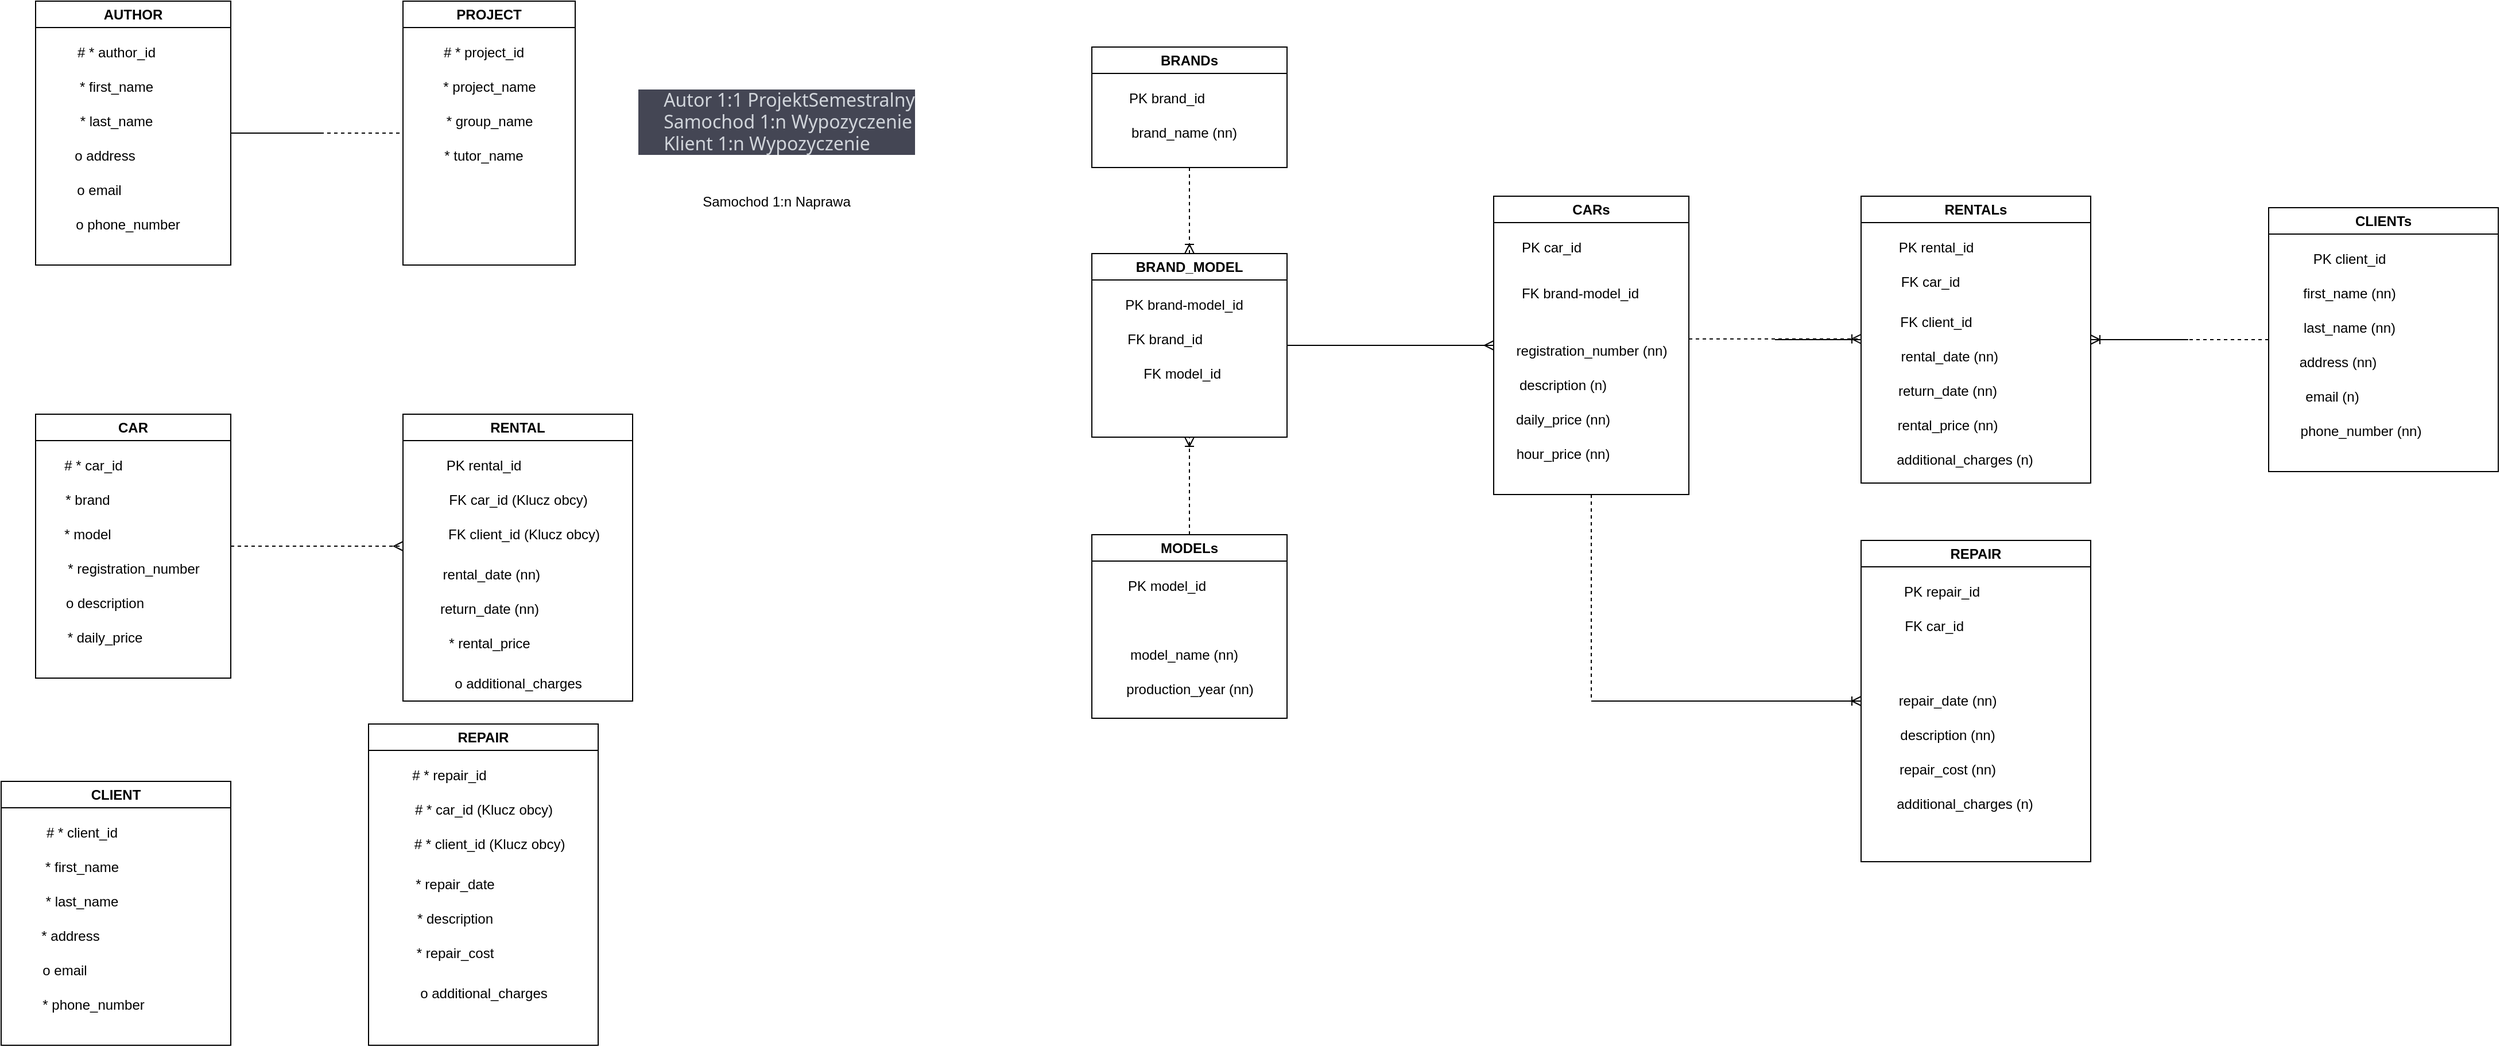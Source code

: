 <mxfile version="21.1.7" type="github">
  <diagram name="Strona-1" id="fPzl1J1sIAi2Sx4Lx70H">
    <mxGraphModel dx="1445" dy="933" grid="1" gridSize="10" guides="1" tooltips="1" connect="1" arrows="1" fold="1" page="1" pageScale="1" pageWidth="827" pageHeight="1169" math="0" shadow="0">
      <root>
        <mxCell id="0" />
        <mxCell id="1" parent="0" />
        <mxCell id="AKAxqo1MWY48mAHvmwIE-10" style="edgeStyle=orthogonalEdgeStyle;rounded=0;orthogonalLoop=1;jettySize=auto;html=1;endArrow=ERmany;endFill=0;dashed=1;" edge="1" parent="1" source="qF0Ar4klL7RjDzRg76NX-9">
          <mxGeometry relative="1" as="geometry">
            <mxPoint x="360" y="515" as="targetPoint" />
          </mxGeometry>
        </mxCell>
        <mxCell id="qF0Ar4klL7RjDzRg76NX-9" value="CAR" style="swimlane;whiteSpace=wrap;html=1;" parent="1" vertex="1">
          <mxGeometry x="40" y="400" width="170" height="230" as="geometry">
            <mxRectangle x="80" y="40" width="70" height="30" as="alternateBounds" />
          </mxGeometry>
        </mxCell>
        <mxCell id="qF0Ar4klL7RjDzRg76NX-10" value="# * car_id" style="text;html=1;align=center;verticalAlign=middle;resizable=0;points=[];autosize=1;strokeColor=none;fillColor=none;" parent="qF0Ar4klL7RjDzRg76NX-9" vertex="1">
          <mxGeometry x="15" y="30" width="70" height="30" as="geometry" />
        </mxCell>
        <mxCell id="qF0Ar4klL7RjDzRg76NX-11" value="* brand" style="text;html=1;align=center;verticalAlign=middle;resizable=0;points=[];autosize=1;strokeColor=none;fillColor=none;" parent="qF0Ar4klL7RjDzRg76NX-9" vertex="1">
          <mxGeometry x="15" y="60" width="60" height="30" as="geometry" />
        </mxCell>
        <mxCell id="qF0Ar4klL7RjDzRg76NX-12" value="* model" style="text;html=1;align=center;verticalAlign=middle;resizable=0;points=[];autosize=1;strokeColor=none;fillColor=none;" parent="qF0Ar4klL7RjDzRg76NX-9" vertex="1">
          <mxGeometry x="15" y="90" width="60" height="30" as="geometry" />
        </mxCell>
        <mxCell id="qF0Ar4klL7RjDzRg76NX-14" value="o description" style="text;html=1;align=center;verticalAlign=middle;resizable=0;points=[];autosize=1;strokeColor=none;fillColor=none;" parent="qF0Ar4klL7RjDzRg76NX-9" vertex="1">
          <mxGeometry x="15" y="150" width="90" height="30" as="geometry" />
        </mxCell>
        <mxCell id="qF0Ar4klL7RjDzRg76NX-15" value="*&amp;nbsp;daily_price " style="text;html=1;align=center;verticalAlign=middle;resizable=0;points=[];autosize=1;strokeColor=none;fillColor=none;" parent="qF0Ar4klL7RjDzRg76NX-9" vertex="1">
          <mxGeometry x="15" y="180" width="90" height="30" as="geometry" />
        </mxCell>
        <mxCell id="qF0Ar4klL7RjDzRg76NX-25" value="*&amp;nbsp;registration_number " style="text;html=1;align=center;verticalAlign=middle;resizable=0;points=[];autosize=1;strokeColor=none;fillColor=none;" parent="qF0Ar4klL7RjDzRg76NX-9" vertex="1">
          <mxGeometry x="15" y="120" width="140" height="30" as="geometry" />
        </mxCell>
        <mxCell id="qF0Ar4klL7RjDzRg76NX-26" value="CLIENT" style="swimlane;whiteSpace=wrap;html=1;startSize=23;" parent="1" vertex="1">
          <mxGeometry x="10" y="720" width="200" height="230" as="geometry" />
        </mxCell>
        <mxCell id="qF0Ar4klL7RjDzRg76NX-27" value="# *&amp;nbsp;client_id " style="text;html=1;align=center;verticalAlign=middle;resizable=0;points=[];autosize=1;strokeColor=none;fillColor=none;" parent="qF0Ar4klL7RjDzRg76NX-26" vertex="1">
          <mxGeometry x="25" y="30" width="90" height="30" as="geometry" />
        </mxCell>
        <mxCell id="qF0Ar4klL7RjDzRg76NX-31" value="*&amp;nbsp;phone_number " style="text;html=1;align=center;verticalAlign=middle;resizable=0;points=[];autosize=1;strokeColor=none;fillColor=none;" parent="qF0Ar4klL7RjDzRg76NX-26" vertex="1">
          <mxGeometry x="25" y="180" width="110" height="30" as="geometry" />
        </mxCell>
        <mxCell id="qF0Ar4klL7RjDzRg76NX-28" value="*&amp;nbsp;first_name " style="text;html=1;align=center;verticalAlign=middle;resizable=0;points=[];autosize=1;strokeColor=none;fillColor=none;" parent="qF0Ar4klL7RjDzRg76NX-26" vertex="1">
          <mxGeometry x="25" y="60" width="90" height="30" as="geometry" />
        </mxCell>
        <mxCell id="qF0Ar4klL7RjDzRg76NX-29" value="*&amp;nbsp;last_name " style="text;html=1;align=center;verticalAlign=middle;resizable=0;points=[];autosize=1;strokeColor=none;fillColor=none;" parent="qF0Ar4klL7RjDzRg76NX-26" vertex="1">
          <mxGeometry x="25" y="90" width="90" height="30" as="geometry" />
        </mxCell>
        <mxCell id="qF0Ar4klL7RjDzRg76NX-32" value="*&amp;nbsp;address " style="text;html=1;align=center;verticalAlign=middle;resizable=0;points=[];autosize=1;strokeColor=none;fillColor=none;" parent="qF0Ar4klL7RjDzRg76NX-26" vertex="1">
          <mxGeometry x="25" y="120" width="70" height="30" as="geometry" />
        </mxCell>
        <mxCell id="qF0Ar4klL7RjDzRg76NX-30" value="o&amp;nbsp;email " style="text;html=1;align=center;verticalAlign=middle;resizable=0;points=[];autosize=1;strokeColor=none;fillColor=none;" parent="qF0Ar4klL7RjDzRg76NX-26" vertex="1">
          <mxGeometry x="25" y="150" width="60" height="30" as="geometry" />
        </mxCell>
        <mxCell id="qF0Ar4klL7RjDzRg76NX-33" value="RENTAL" style="swimlane;whiteSpace=wrap;html=1;startSize=23;" parent="1" vertex="1">
          <mxGeometry x="360" y="400" width="200" height="250" as="geometry" />
        </mxCell>
        <mxCell id="qF0Ar4klL7RjDzRg76NX-34" value="PK rental_id " style="text;html=1;align=center;verticalAlign=middle;resizable=0;points=[];autosize=1;strokeColor=none;fillColor=none;" parent="qF0Ar4klL7RjDzRg76NX-33" vertex="1">
          <mxGeometry x="25" y="30" width="90" height="30" as="geometry" />
        </mxCell>
        <mxCell id="qF0Ar4klL7RjDzRg76NX-35" value="* rental_price " style="text;html=1;align=center;verticalAlign=middle;resizable=0;points=[];autosize=1;strokeColor=none;fillColor=none;" parent="qF0Ar4klL7RjDzRg76NX-33" vertex="1">
          <mxGeometry x="30" y="185" width="90" height="30" as="geometry" />
        </mxCell>
        <mxCell id="qF0Ar4klL7RjDzRg76NX-38" value="&amp;nbsp;rental_date (nn)" style="text;html=1;align=center;verticalAlign=middle;resizable=0;points=[];autosize=1;strokeColor=none;fillColor=none;" parent="qF0Ar4klL7RjDzRg76NX-33" vertex="1">
          <mxGeometry x="20" y="125" width="110" height="30" as="geometry" />
        </mxCell>
        <mxCell id="qF0Ar4klL7RjDzRg76NX-39" value="return_date (nn)" style="text;html=1;align=center;verticalAlign=middle;resizable=0;points=[];autosize=1;strokeColor=none;fillColor=none;" parent="qF0Ar4klL7RjDzRg76NX-33" vertex="1">
          <mxGeometry x="20" y="155" width="110" height="30" as="geometry" />
        </mxCell>
        <mxCell id="qF0Ar4klL7RjDzRg76NX-40" value="FK car_id (Klucz obcy)" style="text;html=1;align=center;verticalAlign=middle;resizable=0;points=[];autosize=1;strokeColor=none;fillColor=none;" parent="qF0Ar4klL7RjDzRg76NX-33" vertex="1">
          <mxGeometry x="30" y="60" width="140" height="30" as="geometry" />
        </mxCell>
        <mxCell id="qF0Ar4klL7RjDzRg76NX-41" value="FK client_id (Klucz obcy)" style="text;html=1;align=center;verticalAlign=middle;resizable=0;points=[];autosize=1;strokeColor=none;fillColor=none;" parent="qF0Ar4klL7RjDzRg76NX-33" vertex="1">
          <mxGeometry x="25" y="90" width="160" height="30" as="geometry" />
        </mxCell>
        <mxCell id="qF0Ar4klL7RjDzRg76NX-42" value="o additional_charges" style="text;html=1;align=center;verticalAlign=middle;resizable=0;points=[];autosize=1;strokeColor=none;fillColor=none;" parent="qF0Ar4klL7RjDzRg76NX-33" vertex="1">
          <mxGeometry x="35" y="220" width="130" height="30" as="geometry" />
        </mxCell>
        <mxCell id="qF0Ar4klL7RjDzRg76NX-43" value="REPAIR" style="swimlane;whiteSpace=wrap;html=1;startSize=23;" parent="1" vertex="1">
          <mxGeometry x="330" y="670" width="200" height="280" as="geometry" />
        </mxCell>
        <mxCell id="qF0Ar4klL7RjDzRg76NX-44" value="# *&amp;nbsp;repair_id " style="text;html=1;align=center;verticalAlign=middle;resizable=0;points=[];autosize=1;strokeColor=none;fillColor=none;" parent="qF0Ar4klL7RjDzRg76NX-43" vertex="1">
          <mxGeometry x="25" y="30" width="90" height="30" as="geometry" />
        </mxCell>
        <mxCell id="qF0Ar4klL7RjDzRg76NX-45" value="* repair_cost " style="text;html=1;align=center;verticalAlign=middle;resizable=0;points=[];autosize=1;strokeColor=none;fillColor=none;" parent="qF0Ar4klL7RjDzRg76NX-43" vertex="1">
          <mxGeometry x="30" y="185" width="90" height="30" as="geometry" />
        </mxCell>
        <mxCell id="qF0Ar4klL7RjDzRg76NX-46" value="*&amp;nbsp;repair_date " style="text;html=1;align=center;verticalAlign=middle;resizable=0;points=[];autosize=1;strokeColor=none;fillColor=none;" parent="qF0Ar4klL7RjDzRg76NX-43" vertex="1">
          <mxGeometry x="30" y="125" width="90" height="30" as="geometry" />
        </mxCell>
        <mxCell id="qF0Ar4klL7RjDzRg76NX-47" value="*&amp;nbsp;description " style="text;html=1;align=center;verticalAlign=middle;resizable=0;points=[];autosize=1;strokeColor=none;fillColor=none;" parent="qF0Ar4klL7RjDzRg76NX-43" vertex="1">
          <mxGeometry x="30" y="155" width="90" height="30" as="geometry" />
        </mxCell>
        <mxCell id="qF0Ar4klL7RjDzRg76NX-48" value="# * car_id (Klucz obcy)" style="text;html=1;align=center;verticalAlign=middle;resizable=0;points=[];autosize=1;strokeColor=none;fillColor=none;" parent="qF0Ar4klL7RjDzRg76NX-43" vertex="1">
          <mxGeometry x="30" y="60" width="140" height="30" as="geometry" />
        </mxCell>
        <mxCell id="qF0Ar4klL7RjDzRg76NX-49" value="# *&amp;nbsp;client_id (Klucz obcy)" style="text;html=1;align=center;verticalAlign=middle;resizable=0;points=[];autosize=1;strokeColor=none;fillColor=none;" parent="qF0Ar4klL7RjDzRg76NX-43" vertex="1">
          <mxGeometry x="30" y="90" width="150" height="30" as="geometry" />
        </mxCell>
        <mxCell id="qF0Ar4klL7RjDzRg76NX-50" value="o additional_charges" style="text;html=1;align=center;verticalAlign=middle;resizable=0;points=[];autosize=1;strokeColor=none;fillColor=none;" parent="qF0Ar4klL7RjDzRg76NX-43" vertex="1">
          <mxGeometry x="35" y="220" width="130" height="30" as="geometry" />
        </mxCell>
        <mxCell id="AKAxqo1MWY48mAHvmwIE-7" style="edgeStyle=orthogonalEdgeStyle;rounded=0;orthogonalLoop=1;jettySize=auto;html=1;entryX=0;entryY=0.5;entryDx=0;entryDy=0;endArrow=none;endFill=0;strokeWidth=1;dashed=1;" edge="1" parent="1" source="qF0Ar4klL7RjDzRg76NX-59" target="qF0Ar4klL7RjDzRg76NX-66">
          <mxGeometry relative="1" as="geometry" />
        </mxCell>
        <mxCell id="AKAxqo1MWY48mAHvmwIE-11" style="edgeStyle=orthogonalEdgeStyle;rounded=0;orthogonalLoop=1;jettySize=auto;html=1;endArrow=none;endFill=0;" edge="1" parent="1" source="qF0Ar4klL7RjDzRg76NX-59">
          <mxGeometry relative="1" as="geometry">
            <mxPoint x="290" y="155" as="targetPoint" />
          </mxGeometry>
        </mxCell>
        <mxCell id="qF0Ar4klL7RjDzRg76NX-59" value="AUTHOR" style="swimlane;whiteSpace=wrap;html=1;startSize=23;" parent="1" vertex="1">
          <mxGeometry x="40" y="40" width="170" height="230" as="geometry" />
        </mxCell>
        <mxCell id="qF0Ar4klL7RjDzRg76NX-60" value="# * author_id " style="text;html=1;align=center;verticalAlign=middle;resizable=0;points=[];autosize=1;strokeColor=none;fillColor=none;" parent="qF0Ar4klL7RjDzRg76NX-59" vertex="1">
          <mxGeometry x="25" y="30" width="90" height="30" as="geometry" />
        </mxCell>
        <mxCell id="qF0Ar4klL7RjDzRg76NX-61" value="o phone_number " style="text;html=1;align=center;verticalAlign=middle;resizable=0;points=[];autosize=1;strokeColor=none;fillColor=none;" parent="qF0Ar4klL7RjDzRg76NX-59" vertex="1">
          <mxGeometry x="25" y="180" width="110" height="30" as="geometry" />
        </mxCell>
        <mxCell id="qF0Ar4klL7RjDzRg76NX-62" value="*&amp;nbsp;first_name " style="text;html=1;align=center;verticalAlign=middle;resizable=0;points=[];autosize=1;strokeColor=none;fillColor=none;" parent="qF0Ar4klL7RjDzRg76NX-59" vertex="1">
          <mxGeometry x="25" y="60" width="90" height="30" as="geometry" />
        </mxCell>
        <mxCell id="qF0Ar4klL7RjDzRg76NX-63" value="*&amp;nbsp;last_name " style="text;html=1;align=center;verticalAlign=middle;resizable=0;points=[];autosize=1;strokeColor=none;fillColor=none;" parent="qF0Ar4klL7RjDzRg76NX-59" vertex="1">
          <mxGeometry x="25" y="90" width="90" height="30" as="geometry" />
        </mxCell>
        <mxCell id="qF0Ar4klL7RjDzRg76NX-64" value="o address " style="text;html=1;align=center;verticalAlign=middle;resizable=0;points=[];autosize=1;strokeColor=none;fillColor=none;" parent="qF0Ar4klL7RjDzRg76NX-59" vertex="1">
          <mxGeometry x="20" y="120" width="80" height="30" as="geometry" />
        </mxCell>
        <mxCell id="qF0Ar4klL7RjDzRg76NX-65" value="o&amp;nbsp;email " style="text;html=1;align=center;verticalAlign=middle;resizable=0;points=[];autosize=1;strokeColor=none;fillColor=none;" parent="qF0Ar4klL7RjDzRg76NX-59" vertex="1">
          <mxGeometry x="25" y="150" width="60" height="30" as="geometry" />
        </mxCell>
        <mxCell id="qF0Ar4klL7RjDzRg76NX-66" value="PROJECT" style="swimlane;whiteSpace=wrap;html=1;startSize=23;" parent="1" vertex="1">
          <mxGeometry x="360" y="40" width="150" height="230" as="geometry" />
        </mxCell>
        <mxCell id="qF0Ar4klL7RjDzRg76NX-67" value="# * project_id " style="text;html=1;align=center;verticalAlign=middle;resizable=0;points=[];autosize=1;strokeColor=none;fillColor=none;" parent="qF0Ar4klL7RjDzRg76NX-66" vertex="1">
          <mxGeometry x="25" y="30" width="90" height="30" as="geometry" />
        </mxCell>
        <mxCell id="qF0Ar4klL7RjDzRg76NX-69" value="* project_name" style="text;html=1;align=center;verticalAlign=middle;resizable=0;points=[];autosize=1;strokeColor=none;fillColor=none;" parent="qF0Ar4klL7RjDzRg76NX-66" vertex="1">
          <mxGeometry x="25" y="60" width="100" height="30" as="geometry" />
        </mxCell>
        <mxCell id="qF0Ar4klL7RjDzRg76NX-70" value="*&amp;nbsp;tutor_name" style="text;html=1;align=center;verticalAlign=middle;resizable=0;points=[];autosize=1;strokeColor=none;fillColor=none;" parent="qF0Ar4klL7RjDzRg76NX-66" vertex="1">
          <mxGeometry x="25" y="120" width="90" height="30" as="geometry" />
        </mxCell>
        <mxCell id="AKAxqo1MWY48mAHvmwIE-6" value="* group_name" style="text;html=1;align=center;verticalAlign=middle;resizable=0;points=[];autosize=1;strokeColor=none;fillColor=none;" vertex="1" parent="qF0Ar4klL7RjDzRg76NX-66">
          <mxGeometry x="25" y="90" width="100" height="30" as="geometry" />
        </mxCell>
        <mxCell id="AKAxqo1MWY48mAHvmwIE-4" value="&lt;ul style=&quot;border: 0px solid rgb(217, 217, 227); box-sizing: border-box; --tw-border-spacing-x:0; --tw-border-spacing-y:0; --tw-translate-x:0; --tw-translate-y:0; --tw-rotate:0; --tw-skew-x:0; --tw-skew-y:0; --tw-scale-x:1; --tw-scale-y:1; --tw-pan-x: ; --tw-pan-y: ; --tw-pinch-zoom: ; --tw-scroll-snap-strictness:proximity; --tw-ordinal: ; --tw-slashed-zero: ; --tw-numeric-figure: ; --tw-numeric-spacing: ; --tw-numeric-fraction: ; --tw-ring-inset: ; --tw-ring-offset-width:0px; --tw-ring-offset-color:#fff; --tw-ring-color:rgba(59,130,246,0.5); --tw-ring-offset-shadow:0 0 transparent; --tw-ring-shadow:0 0 transparent; --tw-shadow:0 0 transparent; --tw-shadow-colored:0 0 transparent; --tw-blur: ; --tw-brightness: ; --tw-contrast: ; --tw-grayscale: ; --tw-hue-rotate: ; --tw-invert: ; --tw-saturate: ; --tw-sepia: ; --tw-drop-shadow: ; --tw-backdrop-blur: ; --tw-backdrop-brightness: ; --tw-backdrop-contrast: ; --tw-backdrop-grayscale: ; --tw-backdrop-hue-rotate: ; --tw-backdrop-invert: ; --tw-backdrop-opacity: ; --tw-backdrop-saturate: ; --tw-backdrop-sepia: ; list-style-position: initial; list-style-image: initial; margin: 1.25em 0px; padding: 0px 0px 0px 1rem; display: flex; flex-direction: column; color: rgb(209, 213, 219); font-family: Söhne, ui-sans-serif, system-ui, -apple-system, &amp;quot;Segoe UI&amp;quot;, Roboto, Ubuntu, Cantarell, &amp;quot;Noto Sans&amp;quot;, sans-serif, &amp;quot;Helvetica Neue&amp;quot;, Arial, &amp;quot;Apple Color Emoji&amp;quot;, &amp;quot;Segoe UI Emoji&amp;quot;, &amp;quot;Segoe UI Symbol&amp;quot;, &amp;quot;Noto Color Emoji&amp;quot;; font-size: 16px; text-align: start; background-color: rgb(68, 70, 84);&quot;&gt;&lt;li style=&quot;border: 0px solid rgb(217, 217, 227); box-sizing: border-box; --tw-border-spacing-x:0; --tw-border-spacing-y:0; --tw-translate-x:0; --tw-translate-y:0; --tw-rotate:0; --tw-skew-x:0; --tw-skew-y:0; --tw-scale-x:1; --tw-scale-y:1; --tw-pan-x: ; --tw-pan-y: ; --tw-pinch-zoom: ; --tw-scroll-snap-strictness:proximity; --tw-ordinal: ; --tw-slashed-zero: ; --tw-numeric-figure: ; --tw-numeric-spacing: ; --tw-numeric-fraction: ; --tw-ring-inset: ; --tw-ring-offset-width:0px; --tw-ring-offset-color:#fff; --tw-ring-color:rgba(59,130,246,0.5); --tw-ring-offset-shadow:0 0 transparent; --tw-ring-shadow:0 0 transparent; --tw-shadow:0 0 transparent; --tw-shadow-colored:0 0 transparent; --tw-blur: ; --tw-brightness: ; --tw-contrast: ; --tw-grayscale: ; --tw-hue-rotate: ; --tw-invert: ; --tw-saturate: ; --tw-sepia: ; --tw-drop-shadow: ; --tw-backdrop-blur: ; --tw-backdrop-brightness: ; --tw-backdrop-contrast: ; --tw-backdrop-grayscale: ; --tw-backdrop-hue-rotate: ; --tw-backdrop-invert: ; --tw-backdrop-opacity: ; --tw-backdrop-saturate: ; --tw-backdrop-sepia: ; margin: 0px; padding-left: 0.375em; display: block; position: relative;&quot;&gt;Autor 1:1 ProjektSemestralny&lt;/li&gt;&lt;li style=&quot;border: 0px solid rgb(217, 217, 227); box-sizing: border-box; --tw-border-spacing-x:0; --tw-border-spacing-y:0; --tw-translate-x:0; --tw-translate-y:0; --tw-rotate:0; --tw-skew-x:0; --tw-skew-y:0; --tw-scale-x:1; --tw-scale-y:1; --tw-pan-x: ; --tw-pan-y: ; --tw-pinch-zoom: ; --tw-scroll-snap-strictness:proximity; --tw-ordinal: ; --tw-slashed-zero: ; --tw-numeric-figure: ; --tw-numeric-spacing: ; --tw-numeric-fraction: ; --tw-ring-inset: ; --tw-ring-offset-width:0px; --tw-ring-offset-color:#fff; --tw-ring-color:rgba(59,130,246,0.5); --tw-ring-offset-shadow:0 0 transparent; --tw-ring-shadow:0 0 transparent; --tw-shadow:0 0 transparent; --tw-shadow-colored:0 0 transparent; --tw-blur: ; --tw-brightness: ; --tw-contrast: ; --tw-grayscale: ; --tw-hue-rotate: ; --tw-invert: ; --tw-saturate: ; --tw-sepia: ; --tw-drop-shadow: ; --tw-backdrop-blur: ; --tw-backdrop-brightness: ; --tw-backdrop-contrast: ; --tw-backdrop-grayscale: ; --tw-backdrop-hue-rotate: ; --tw-backdrop-invert: ; --tw-backdrop-opacity: ; --tw-backdrop-saturate: ; --tw-backdrop-sepia: ; margin: 0px; padding-left: 0.375em; display: block; position: relative;&quot;&gt;Samochod 1:n Wypozyczenie&lt;/li&gt;&lt;li style=&quot;border: 0px solid rgb(217, 217, 227); box-sizing: border-box; --tw-border-spacing-x:0; --tw-border-spacing-y:0; --tw-translate-x:0; --tw-translate-y:0; --tw-rotate:0; --tw-skew-x:0; --tw-skew-y:0; --tw-scale-x:1; --tw-scale-y:1; --tw-pan-x: ; --tw-pan-y: ; --tw-pinch-zoom: ; --tw-scroll-snap-strictness:proximity; --tw-ordinal: ; --tw-slashed-zero: ; --tw-numeric-figure: ; --tw-numeric-spacing: ; --tw-numeric-fraction: ; --tw-ring-inset: ; --tw-ring-offset-width:0px; --tw-ring-offset-color:#fff; --tw-ring-color:rgba(59,130,246,0.5); --tw-ring-offset-shadow:0 0 transparent; --tw-ring-shadow:0 0 transparent; --tw-shadow:0 0 transparent; --tw-shadow-colored:0 0 transparent; --tw-blur: ; --tw-brightness: ; --tw-contrast: ; --tw-grayscale: ; --tw-hue-rotate: ; --tw-invert: ; --tw-saturate: ; --tw-sepia: ; --tw-drop-shadow: ; --tw-backdrop-blur: ; --tw-backdrop-brightness: ; --tw-backdrop-contrast: ; --tw-backdrop-grayscale: ; --tw-backdrop-hue-rotate: ; --tw-backdrop-invert: ; --tw-backdrop-opacity: ; --tw-backdrop-saturate: ; --tw-backdrop-sepia: ; margin: 0px; padding-left: 0.375em; display: block; position: relative;&quot;&gt;Klient 1:n Wypozyczenie&lt;/li&gt;&lt;/ul&gt;" style="text;html=1;align=center;verticalAlign=middle;resizable=0;points=[];autosize=1;strokeColor=none;fillColor=none;" vertex="1" parent="1">
          <mxGeometry x="560" y="90" width="250" height="110" as="geometry" />
        </mxCell>
        <mxCell id="AKAxqo1MWY48mAHvmwIE-5" value="Samochod 1:n Naprawa" style="text;html=1;align=center;verticalAlign=middle;resizable=0;points=[];autosize=1;strokeColor=none;fillColor=none;" vertex="1" parent="1">
          <mxGeometry x="610" y="200" width="150" height="30" as="geometry" />
        </mxCell>
        <mxCell id="AKAxqo1MWY48mAHvmwIE-96" style="edgeStyle=orthogonalEdgeStyle;rounded=0;orthogonalLoop=1;jettySize=auto;html=1;entryX=0;entryY=0.5;entryDx=0;entryDy=0;endArrow=ERoneToMany;endFill=0;dashed=1;" edge="1" parent="1" source="AKAxqo1MWY48mAHvmwIE-34" target="AKAxqo1MWY48mAHvmwIE-55">
          <mxGeometry relative="1" as="geometry">
            <Array as="points">
              <mxPoint x="1395" y="650" />
            </Array>
          </mxGeometry>
        </mxCell>
        <mxCell id="AKAxqo1MWY48mAHvmwIE-34" value="CARs" style="swimlane;whiteSpace=wrap;html=1;" vertex="1" parent="1">
          <mxGeometry x="1310" y="210" width="170" height="260" as="geometry">
            <mxRectangle x="80" y="40" width="70" height="30" as="alternateBounds" />
          </mxGeometry>
        </mxCell>
        <mxCell id="AKAxqo1MWY48mAHvmwIE-35" value="PK car_id" style="text;html=1;align=center;verticalAlign=middle;resizable=0;points=[];autosize=1;strokeColor=none;fillColor=none;" vertex="1" parent="AKAxqo1MWY48mAHvmwIE-34">
          <mxGeometry x="10" y="30" width="80" height="30" as="geometry" />
        </mxCell>
        <mxCell id="AKAxqo1MWY48mAHvmwIE-38" value="description (n)" style="text;html=1;align=center;verticalAlign=middle;resizable=0;points=[];autosize=1;strokeColor=none;fillColor=none;" vertex="1" parent="AKAxqo1MWY48mAHvmwIE-34">
          <mxGeometry x="10" y="150" width="100" height="30" as="geometry" />
        </mxCell>
        <mxCell id="AKAxqo1MWY48mAHvmwIE-39" value="daily_price (nn)" style="text;html=1;align=center;verticalAlign=middle;resizable=0;points=[];autosize=1;strokeColor=none;fillColor=none;" vertex="1" parent="AKAxqo1MWY48mAHvmwIE-34">
          <mxGeometry x="5" y="180" width="110" height="30" as="geometry" />
        </mxCell>
        <mxCell id="AKAxqo1MWY48mAHvmwIE-40" value="registration_number (nn)" style="text;html=1;align=center;verticalAlign=middle;resizable=0;points=[];autosize=1;strokeColor=none;fillColor=none;" vertex="1" parent="AKAxqo1MWY48mAHvmwIE-34">
          <mxGeometry x="10" y="120" width="150" height="30" as="geometry" />
        </mxCell>
        <mxCell id="AKAxqo1MWY48mAHvmwIE-100" value="hour_price (nn)" style="text;html=1;align=center;verticalAlign=middle;resizable=0;points=[];autosize=1;strokeColor=none;fillColor=none;" vertex="1" parent="AKAxqo1MWY48mAHvmwIE-34">
          <mxGeometry x="10" y="210" width="100" height="30" as="geometry" />
        </mxCell>
        <mxCell id="AKAxqo1MWY48mAHvmwIE-148" value="FK brand-model_id" style="text;html=1;align=center;verticalAlign=middle;resizable=0;points=[];autosize=1;strokeColor=none;fillColor=none;" vertex="1" parent="AKAxqo1MWY48mAHvmwIE-34">
          <mxGeometry x="10" y="70" width="130" height="30" as="geometry" />
        </mxCell>
        <mxCell id="AKAxqo1MWY48mAHvmwIE-122" style="edgeStyle=orthogonalEdgeStyle;rounded=0;orthogonalLoop=1;jettySize=auto;html=1;endArrow=none;endFill=0;" edge="1" parent="1" source="AKAxqo1MWY48mAHvmwIE-47">
          <mxGeometry relative="1" as="geometry">
            <mxPoint x="1555" y="335.0" as="targetPoint" />
          </mxGeometry>
        </mxCell>
        <mxCell id="AKAxqo1MWY48mAHvmwIE-123" style="edgeStyle=orthogonalEdgeStyle;rounded=0;orthogonalLoop=1;jettySize=auto;html=1;endArrow=none;endFill=0;" edge="1" parent="1" source="AKAxqo1MWY48mAHvmwIE-47">
          <mxGeometry relative="1" as="geometry">
            <mxPoint x="1915" y="335.0" as="targetPoint" />
          </mxGeometry>
        </mxCell>
        <mxCell id="AKAxqo1MWY48mAHvmwIE-47" value="RENTALs" style="swimlane;whiteSpace=wrap;html=1;startSize=23;" vertex="1" parent="1">
          <mxGeometry x="1630" y="210" width="200" height="250" as="geometry" />
        </mxCell>
        <mxCell id="AKAxqo1MWY48mAHvmwIE-48" value="PK rental_id " style="text;html=1;align=center;verticalAlign=middle;resizable=0;points=[];autosize=1;strokeColor=none;fillColor=none;" vertex="1" parent="AKAxqo1MWY48mAHvmwIE-47">
          <mxGeometry x="20" y="30" width="90" height="30" as="geometry" />
        </mxCell>
        <mxCell id="AKAxqo1MWY48mAHvmwIE-49" value="rental_price (nn)" style="text;html=1;align=center;verticalAlign=middle;resizable=0;points=[];autosize=1;strokeColor=none;fillColor=none;" vertex="1" parent="AKAxqo1MWY48mAHvmwIE-47">
          <mxGeometry x="20" y="185" width="110" height="30" as="geometry" />
        </mxCell>
        <mxCell id="AKAxqo1MWY48mAHvmwIE-50" value="&amp;nbsp;rental_date (nn)" style="text;html=1;align=center;verticalAlign=middle;resizable=0;points=[];autosize=1;strokeColor=none;fillColor=none;" vertex="1" parent="AKAxqo1MWY48mAHvmwIE-47">
          <mxGeometry x="20" y="125" width="110" height="30" as="geometry" />
        </mxCell>
        <mxCell id="AKAxqo1MWY48mAHvmwIE-51" value="return_date (nn)" style="text;html=1;align=center;verticalAlign=middle;resizable=0;points=[];autosize=1;strokeColor=none;fillColor=none;" vertex="1" parent="AKAxqo1MWY48mAHvmwIE-47">
          <mxGeometry x="20" y="155" width="110" height="30" as="geometry" />
        </mxCell>
        <mxCell id="AKAxqo1MWY48mAHvmwIE-52" value="FK car_id" style="text;html=1;align=center;verticalAlign=middle;resizable=0;points=[];autosize=1;strokeColor=none;fillColor=none;" vertex="1" parent="AKAxqo1MWY48mAHvmwIE-47">
          <mxGeometry x="25" y="60" width="70" height="30" as="geometry" />
        </mxCell>
        <mxCell id="AKAxqo1MWY48mAHvmwIE-53" value="FK client_id" style="text;html=1;align=center;verticalAlign=middle;resizable=0;points=[];autosize=1;strokeColor=none;fillColor=none;" vertex="1" parent="AKAxqo1MWY48mAHvmwIE-47">
          <mxGeometry x="20" y="95" width="90" height="30" as="geometry" />
        </mxCell>
        <mxCell id="AKAxqo1MWY48mAHvmwIE-54" value="additional_charges (n)" style="text;html=1;align=center;verticalAlign=middle;resizable=0;points=[];autosize=1;strokeColor=none;fillColor=none;" vertex="1" parent="AKAxqo1MWY48mAHvmwIE-47">
          <mxGeometry x="20" y="215" width="140" height="30" as="geometry" />
        </mxCell>
        <mxCell id="AKAxqo1MWY48mAHvmwIE-103" style="edgeStyle=orthogonalEdgeStyle;rounded=0;orthogonalLoop=1;jettySize=auto;html=1;endArrow=none;endFill=0;" edge="1" parent="1" source="AKAxqo1MWY48mAHvmwIE-55">
          <mxGeometry relative="1" as="geometry">
            <mxPoint x="1395" y="650.0" as="targetPoint" />
          </mxGeometry>
        </mxCell>
        <mxCell id="AKAxqo1MWY48mAHvmwIE-55" value="REPAIR" style="swimlane;whiteSpace=wrap;html=1;startSize=23;" vertex="1" parent="1">
          <mxGeometry x="1630" y="510" width="200" height="280" as="geometry" />
        </mxCell>
        <mxCell id="AKAxqo1MWY48mAHvmwIE-56" value="PK repair_id " style="text;html=1;align=center;verticalAlign=middle;resizable=0;points=[];autosize=1;strokeColor=none;fillColor=none;" vertex="1" parent="AKAxqo1MWY48mAHvmwIE-55">
          <mxGeometry x="25" y="30" width="90" height="30" as="geometry" />
        </mxCell>
        <mxCell id="AKAxqo1MWY48mAHvmwIE-57" value="repair_cost (nn)" style="text;html=1;align=center;verticalAlign=middle;resizable=0;points=[];autosize=1;strokeColor=none;fillColor=none;" vertex="1" parent="AKAxqo1MWY48mAHvmwIE-55">
          <mxGeometry x="20" y="185" width="110" height="30" as="geometry" />
        </mxCell>
        <mxCell id="AKAxqo1MWY48mAHvmwIE-58" value="repair_date (nn)" style="text;html=1;align=center;verticalAlign=middle;resizable=0;points=[];autosize=1;strokeColor=none;fillColor=none;" vertex="1" parent="AKAxqo1MWY48mAHvmwIE-55">
          <mxGeometry x="20" y="125" width="110" height="30" as="geometry" />
        </mxCell>
        <mxCell id="AKAxqo1MWY48mAHvmwIE-59" value="description (nn)" style="text;html=1;align=center;verticalAlign=middle;resizable=0;points=[];autosize=1;strokeColor=none;fillColor=none;" vertex="1" parent="AKAxqo1MWY48mAHvmwIE-55">
          <mxGeometry x="20" y="155" width="110" height="30" as="geometry" />
        </mxCell>
        <mxCell id="AKAxqo1MWY48mAHvmwIE-60" value="FK car_id&amp;nbsp;" style="text;html=1;align=center;verticalAlign=middle;resizable=0;points=[];autosize=1;strokeColor=none;fillColor=none;" vertex="1" parent="AKAxqo1MWY48mAHvmwIE-55">
          <mxGeometry x="25" y="60" width="80" height="30" as="geometry" />
        </mxCell>
        <mxCell id="AKAxqo1MWY48mAHvmwIE-62" value="additional_charges (n)" style="text;html=1;align=center;verticalAlign=middle;resizable=0;points=[];autosize=1;strokeColor=none;fillColor=none;" vertex="1" parent="AKAxqo1MWY48mAHvmwIE-55">
          <mxGeometry x="20" y="215" width="140" height="30" as="geometry" />
        </mxCell>
        <mxCell id="AKAxqo1MWY48mAHvmwIE-87" style="edgeStyle=orthogonalEdgeStyle;rounded=0;orthogonalLoop=1;jettySize=auto;html=1;entryX=1;entryY=0.5;entryDx=0;entryDy=0;endArrow=ERoneToMany;endFill=0;dashed=1;" edge="1" parent="1" source="AKAxqo1MWY48mAHvmwIE-77" target="AKAxqo1MWY48mAHvmwIE-47">
          <mxGeometry relative="1" as="geometry" />
        </mxCell>
        <mxCell id="AKAxqo1MWY48mAHvmwIE-77" value="CLIENTs" style="swimlane;whiteSpace=wrap;html=1;startSize=23;" vertex="1" parent="1">
          <mxGeometry x="1985" y="220" width="200" height="230" as="geometry" />
        </mxCell>
        <mxCell id="AKAxqo1MWY48mAHvmwIE-78" value="PK client_id " style="text;html=1;align=center;verticalAlign=middle;resizable=0;points=[];autosize=1;strokeColor=none;fillColor=none;" vertex="1" parent="AKAxqo1MWY48mAHvmwIE-77">
          <mxGeometry x="25" y="30" width="90" height="30" as="geometry" />
        </mxCell>
        <mxCell id="AKAxqo1MWY48mAHvmwIE-79" value="phone_number (nn)" style="text;html=1;align=center;verticalAlign=middle;resizable=0;points=[];autosize=1;strokeColor=none;fillColor=none;" vertex="1" parent="AKAxqo1MWY48mAHvmwIE-77">
          <mxGeometry x="15" y="180" width="130" height="30" as="geometry" />
        </mxCell>
        <mxCell id="AKAxqo1MWY48mAHvmwIE-80" value="first_name (nn)" style="text;html=1;align=center;verticalAlign=middle;resizable=0;points=[];autosize=1;strokeColor=none;fillColor=none;" vertex="1" parent="AKAxqo1MWY48mAHvmwIE-77">
          <mxGeometry x="20" y="60" width="100" height="30" as="geometry" />
        </mxCell>
        <mxCell id="AKAxqo1MWY48mAHvmwIE-81" value="last_name (nn)" style="text;html=1;align=center;verticalAlign=middle;resizable=0;points=[];autosize=1;strokeColor=none;fillColor=none;" vertex="1" parent="AKAxqo1MWY48mAHvmwIE-77">
          <mxGeometry x="20" y="90" width="100" height="30" as="geometry" />
        </mxCell>
        <mxCell id="AKAxqo1MWY48mAHvmwIE-82" value="address (nn)" style="text;html=1;align=center;verticalAlign=middle;resizable=0;points=[];autosize=1;strokeColor=none;fillColor=none;" vertex="1" parent="AKAxqo1MWY48mAHvmwIE-77">
          <mxGeometry x="15" y="120" width="90" height="30" as="geometry" />
        </mxCell>
        <mxCell id="AKAxqo1MWY48mAHvmwIE-83" value="email (n)" style="text;html=1;align=center;verticalAlign=middle;resizable=0;points=[];autosize=1;strokeColor=none;fillColor=none;" vertex="1" parent="AKAxqo1MWY48mAHvmwIE-77">
          <mxGeometry x="20" y="150" width="70" height="30" as="geometry" />
        </mxCell>
        <mxCell id="AKAxqo1MWY48mAHvmwIE-85" style="edgeStyle=orthogonalEdgeStyle;rounded=0;orthogonalLoop=1;jettySize=auto;html=1;endArrow=ERoneToMany;endFill=0;dashed=1;" edge="1" parent="1">
          <mxGeometry relative="1" as="geometry">
            <mxPoint x="1630" y="334.41" as="targetPoint" />
            <mxPoint x="1480" y="334.41" as="sourcePoint" />
          </mxGeometry>
        </mxCell>
        <mxCell id="AKAxqo1MWY48mAHvmwIE-144" style="edgeStyle=orthogonalEdgeStyle;rounded=0;orthogonalLoop=1;jettySize=auto;html=1;entryX=0.5;entryY=0;entryDx=0;entryDy=0;endArrow=ERoneToMany;endFill=0;dashed=1;" edge="1" parent="1" source="AKAxqo1MWY48mAHvmwIE-124" target="AKAxqo1MWY48mAHvmwIE-139">
          <mxGeometry relative="1" as="geometry" />
        </mxCell>
        <mxCell id="AKAxqo1MWY48mAHvmwIE-124" value="BRANDs" style="swimlane;whiteSpace=wrap;html=1;" vertex="1" parent="1">
          <mxGeometry x="960" y="80" width="170" height="105" as="geometry">
            <mxRectangle x="80" y="40" width="70" height="30" as="alternateBounds" />
          </mxGeometry>
        </mxCell>
        <mxCell id="AKAxqo1MWY48mAHvmwIE-125" value="PK brand_id" style="text;html=1;align=center;verticalAlign=middle;resizable=0;points=[];autosize=1;strokeColor=none;fillColor=none;" vertex="1" parent="AKAxqo1MWY48mAHvmwIE-124">
          <mxGeometry x="20" y="30" width="90" height="30" as="geometry" />
        </mxCell>
        <mxCell id="AKAxqo1MWY48mAHvmwIE-126" value="brand_name (nn)" style="text;html=1;align=center;verticalAlign=middle;resizable=0;points=[];autosize=1;strokeColor=none;fillColor=none;" vertex="1" parent="AKAxqo1MWY48mAHvmwIE-124">
          <mxGeometry x="20" y="60" width="120" height="30" as="geometry" />
        </mxCell>
        <mxCell id="AKAxqo1MWY48mAHvmwIE-145" style="edgeStyle=orthogonalEdgeStyle;rounded=0;orthogonalLoop=1;jettySize=auto;html=1;entryX=0.5;entryY=1;entryDx=0;entryDy=0;endArrow=ERoneToMany;endFill=0;dashed=1;" edge="1" parent="1" source="AKAxqo1MWY48mAHvmwIE-134" target="AKAxqo1MWY48mAHvmwIE-139">
          <mxGeometry relative="1" as="geometry" />
        </mxCell>
        <mxCell id="AKAxqo1MWY48mAHvmwIE-134" value="MODELs" style="swimlane;whiteSpace=wrap;html=1;" vertex="1" parent="1">
          <mxGeometry x="960" y="505" width="170" height="160" as="geometry">
            <mxRectangle x="80" y="40" width="70" height="30" as="alternateBounds" />
          </mxGeometry>
        </mxCell>
        <mxCell id="AKAxqo1MWY48mAHvmwIE-135" value="PK model_id" style="text;html=1;align=center;verticalAlign=middle;resizable=0;points=[];autosize=1;strokeColor=none;fillColor=none;" vertex="1" parent="AKAxqo1MWY48mAHvmwIE-134">
          <mxGeometry x="20" y="30" width="90" height="30" as="geometry" />
        </mxCell>
        <mxCell id="AKAxqo1MWY48mAHvmwIE-136" value="model_name (nn)" style="text;html=1;align=center;verticalAlign=middle;resizable=0;points=[];autosize=1;strokeColor=none;fillColor=none;" vertex="1" parent="AKAxqo1MWY48mAHvmwIE-134">
          <mxGeometry x="20" y="90" width="120" height="30" as="geometry" />
        </mxCell>
        <mxCell id="AKAxqo1MWY48mAHvmwIE-137" value="production_year (nn)" style="text;html=1;align=center;verticalAlign=middle;resizable=0;points=[];autosize=1;strokeColor=none;fillColor=none;" vertex="1" parent="AKAxqo1MWY48mAHvmwIE-134">
          <mxGeometry x="20" y="120" width="130" height="30" as="geometry" />
        </mxCell>
        <mxCell id="AKAxqo1MWY48mAHvmwIE-146" style="edgeStyle=orthogonalEdgeStyle;rounded=0;orthogonalLoop=1;jettySize=auto;html=1;endArrow=ERmany;endFill=0;" edge="1" parent="1" source="AKAxqo1MWY48mAHvmwIE-139">
          <mxGeometry relative="1" as="geometry">
            <mxPoint x="1310" y="340" as="targetPoint" />
          </mxGeometry>
        </mxCell>
        <mxCell id="AKAxqo1MWY48mAHvmwIE-139" value="BRAND_MODEL" style="swimlane;whiteSpace=wrap;html=1;" vertex="1" parent="1">
          <mxGeometry x="960" y="260" width="170" height="160" as="geometry">
            <mxRectangle x="80" y="40" width="70" height="30" as="alternateBounds" />
          </mxGeometry>
        </mxCell>
        <mxCell id="AKAxqo1MWY48mAHvmwIE-140" value="PK brand-model_id" style="text;html=1;align=center;verticalAlign=middle;resizable=0;points=[];autosize=1;strokeColor=none;fillColor=none;" vertex="1" parent="AKAxqo1MWY48mAHvmwIE-139">
          <mxGeometry x="15" y="30" width="130" height="30" as="geometry" />
        </mxCell>
        <mxCell id="AKAxqo1MWY48mAHvmwIE-141" value="FK model_id&amp;nbsp;" style="text;html=1;align=center;verticalAlign=middle;resizable=0;points=[];autosize=1;strokeColor=none;fillColor=none;" vertex="1" parent="AKAxqo1MWY48mAHvmwIE-139">
          <mxGeometry x="35" y="90" width="90" height="30" as="geometry" />
        </mxCell>
        <mxCell id="AKAxqo1MWY48mAHvmwIE-143" value="FK brand_id&amp;nbsp;" style="text;html=1;align=center;verticalAlign=middle;resizable=0;points=[];autosize=1;strokeColor=none;fillColor=none;" vertex="1" parent="AKAxqo1MWY48mAHvmwIE-139">
          <mxGeometry x="20" y="60" width="90" height="30" as="geometry" />
        </mxCell>
      </root>
    </mxGraphModel>
  </diagram>
</mxfile>
